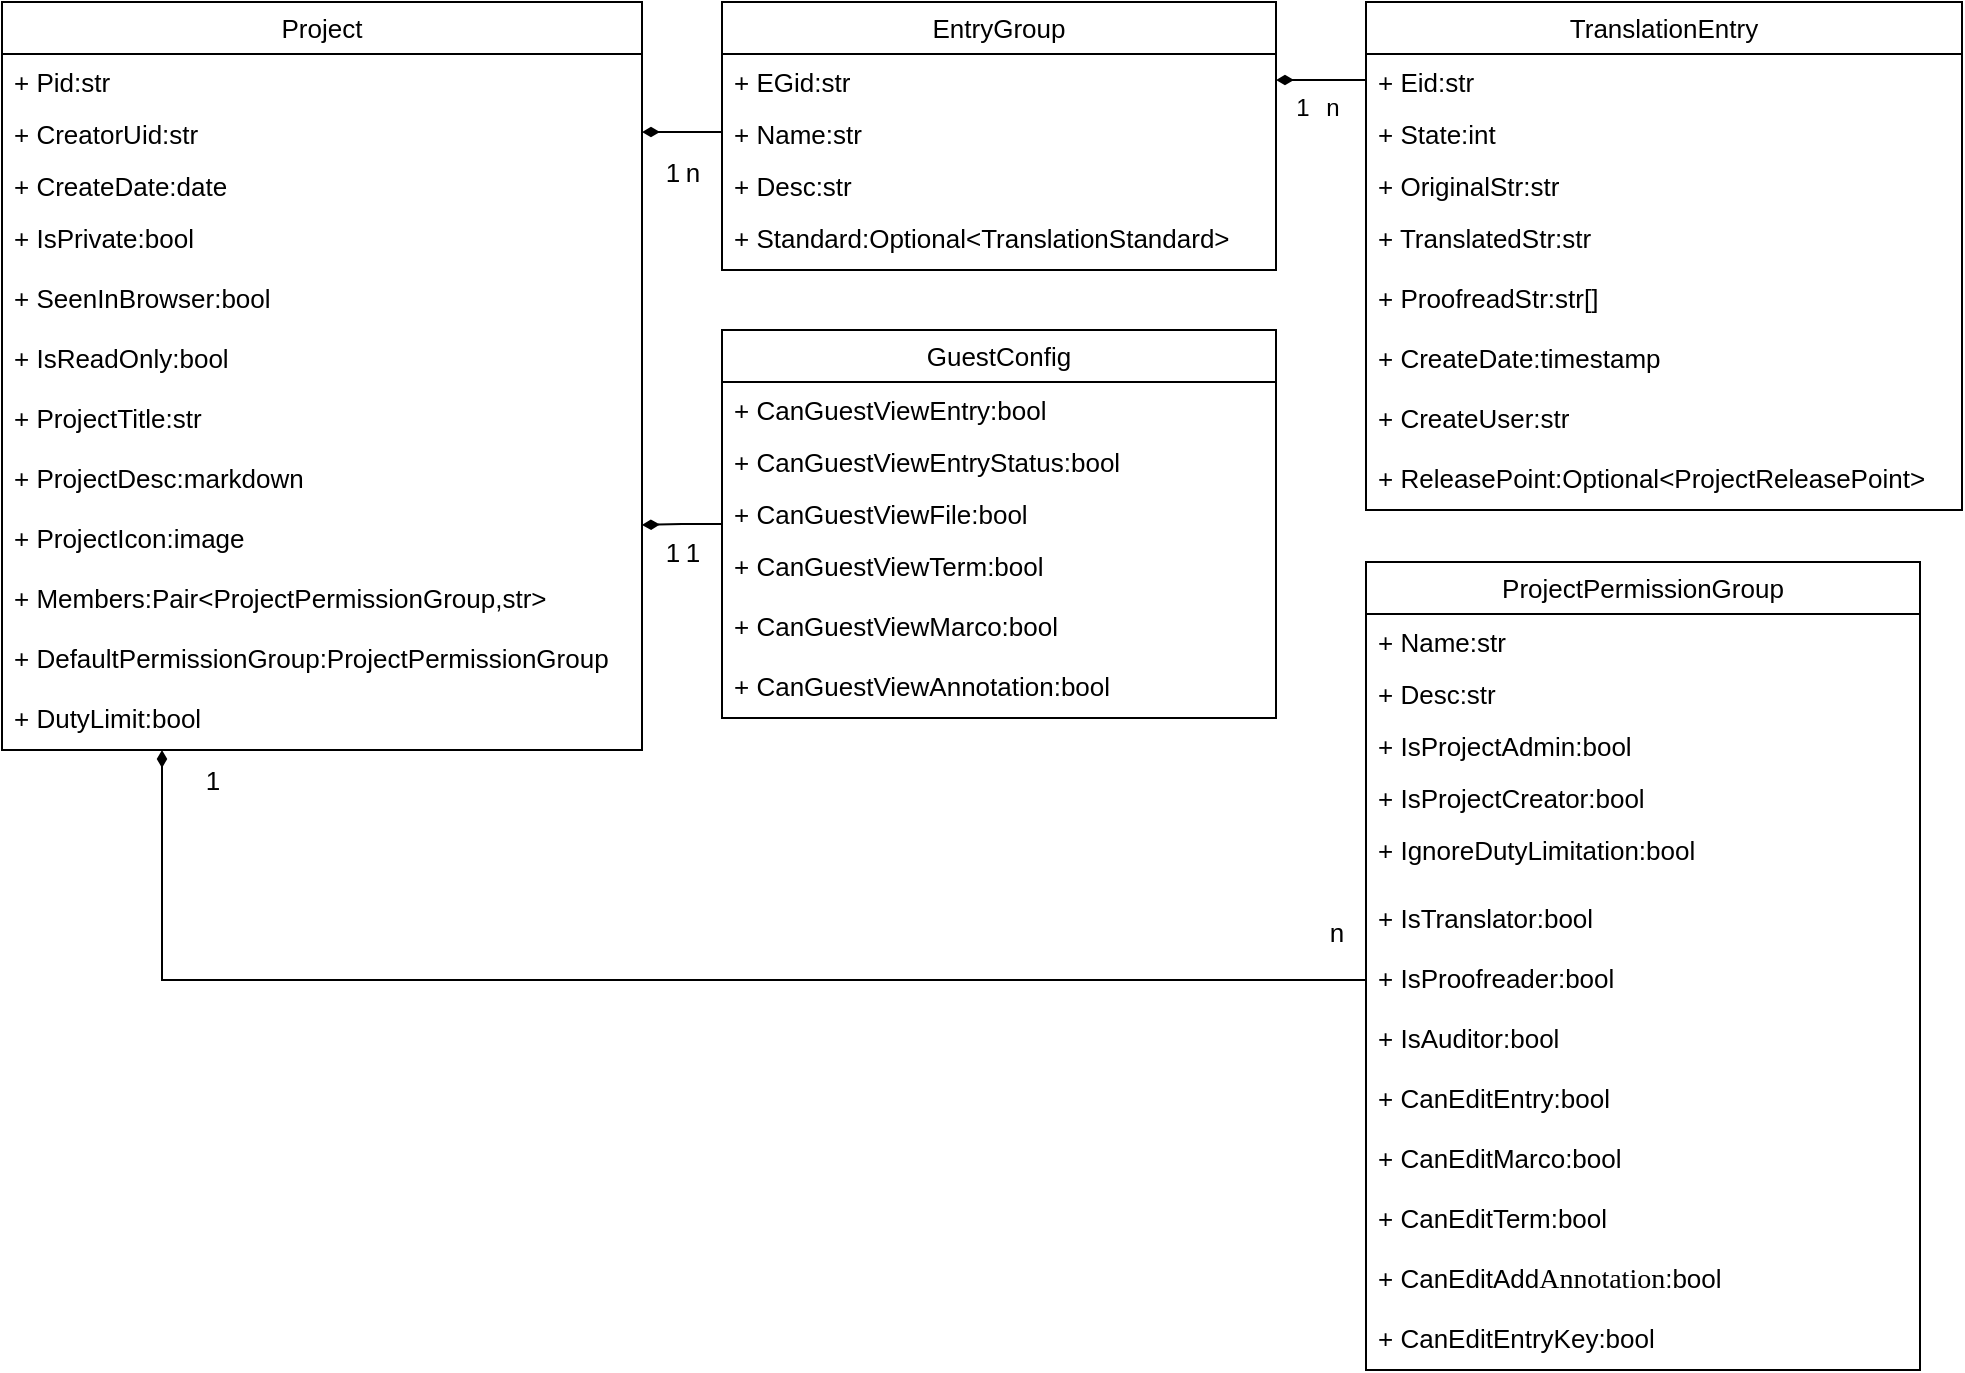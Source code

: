<mxfile version="24.3.1" type="device">
  <diagram name="第 1 页" id="duQrCIHiaqTd_Oi0UtJW">
    <mxGraphModel dx="1288" dy="648" grid="1" gridSize="10" guides="1" tooltips="1" connect="1" arrows="1" fold="1" page="1" pageScale="1" pageWidth="827" pageHeight="1169" math="0" shadow="0">
      <root>
        <mxCell id="0" />
        <mxCell id="1" parent="0" />
        <mxCell id="gI9t6yz1Oa0XXFwcf4oz-1" value="Project" style="swimlane;fontStyle=0;childLayout=stackLayout;horizontal=1;startSize=26;fillColor=none;horizontalStack=0;resizeParent=1;resizeParentMax=0;resizeLast=0;collapsible=1;marginBottom=0;whiteSpace=wrap;html=1;fontSize=13;" parent="1" vertex="1">
          <mxGeometry x="-800" y="40" width="320" height="374" as="geometry" />
        </mxCell>
        <mxCell id="gI9t6yz1Oa0XXFwcf4oz-2" value="+ Pid:str" style="text;strokeColor=none;fillColor=none;align=left;verticalAlign=top;spacingLeft=4;spacingRight=4;overflow=hidden;rotatable=0;points=[[0,0.5],[1,0.5]];portConstraint=eastwest;whiteSpace=wrap;html=1;fontSize=13;" parent="gI9t6yz1Oa0XXFwcf4oz-1" vertex="1">
          <mxGeometry y="26" width="320" height="26" as="geometry" />
        </mxCell>
        <mxCell id="gI9t6yz1Oa0XXFwcf4oz-3" value="+ CreatorUid:str" style="text;strokeColor=none;fillColor=none;align=left;verticalAlign=top;spacingLeft=4;spacingRight=4;overflow=hidden;rotatable=0;points=[[0,0.5],[1,0.5]];portConstraint=eastwest;whiteSpace=wrap;html=1;fontSize=13;" parent="gI9t6yz1Oa0XXFwcf4oz-1" vertex="1">
          <mxGeometry y="52" width="320" height="26" as="geometry" />
        </mxCell>
        <mxCell id="gI9t6yz1Oa0XXFwcf4oz-4" value="+ CreateDate:date" style="text;strokeColor=none;fillColor=none;align=left;verticalAlign=top;spacingLeft=4;spacingRight=4;overflow=hidden;rotatable=0;points=[[0,0.5],[1,0.5]];portConstraint=eastwest;whiteSpace=wrap;html=1;fontSize=13;" parent="gI9t6yz1Oa0XXFwcf4oz-1" vertex="1">
          <mxGeometry y="78" width="320" height="26" as="geometry" />
        </mxCell>
        <mxCell id="gI9t6yz1Oa0XXFwcf4oz-5" value="+ IsPrivate:bool" style="text;whiteSpace=wrap;html=1;fontFamily=Helvetica;fontSize=13;fontColor=default;spacingLeft=4;" parent="gI9t6yz1Oa0XXFwcf4oz-1" vertex="1">
          <mxGeometry y="104" width="320" height="30" as="geometry" />
        </mxCell>
        <mxCell id="gI9t6yz1Oa0XXFwcf4oz-6" value="+ SeenInBrowser:bool" style="text;whiteSpace=wrap;html=1;fontFamily=Helvetica;fontSize=13;fontColor=default;spacingLeft=4;" parent="gI9t6yz1Oa0XXFwcf4oz-1" vertex="1">
          <mxGeometry y="134" width="320" height="30" as="geometry" />
        </mxCell>
        <mxCell id="gI9t6yz1Oa0XXFwcf4oz-8" value="+ IsReadOnly:bool" style="text;whiteSpace=wrap;html=1;fontFamily=Helvetica;fontSize=13;fontColor=default;spacingLeft=4;" parent="gI9t6yz1Oa0XXFwcf4oz-1" vertex="1">
          <mxGeometry y="164" width="320" height="30" as="geometry" />
        </mxCell>
        <mxCell id="gI9t6yz1Oa0XXFwcf4oz-14" value="+ ProjectTitle:str" style="text;whiteSpace=wrap;html=1;fontFamily=Helvetica;fontSize=13;fontColor=default;spacingLeft=4;" parent="gI9t6yz1Oa0XXFwcf4oz-1" vertex="1">
          <mxGeometry y="194" width="320" height="30" as="geometry" />
        </mxCell>
        <mxCell id="gI9t6yz1Oa0XXFwcf4oz-13" value="+ ProjectDesc:markdown" style="text;whiteSpace=wrap;html=1;fontFamily=Helvetica;fontSize=13;fontColor=default;spacingLeft=4;" parent="gI9t6yz1Oa0XXFwcf4oz-1" vertex="1">
          <mxGeometry y="224" width="320" height="30" as="geometry" />
        </mxCell>
        <mxCell id="gI9t6yz1Oa0XXFwcf4oz-81" value="+ ProjectIcon:image" style="text;whiteSpace=wrap;html=1;fontFamily=Helvetica;fontSize=13;fontColor=default;spacingLeft=4;" parent="gI9t6yz1Oa0XXFwcf4oz-1" vertex="1">
          <mxGeometry y="254" width="320" height="30" as="geometry" />
        </mxCell>
        <mxCell id="gI9t6yz1Oa0XXFwcf4oz-11" value="+ Members:Pair&amp;lt;ProjectPermissionGroup,str&amp;gt;" style="text;whiteSpace=wrap;html=1;fontFamily=Helvetica;fontSize=13;fontColor=default;spacingLeft=4;" parent="gI9t6yz1Oa0XXFwcf4oz-1" vertex="1">
          <mxGeometry y="284" width="320" height="30" as="geometry" />
        </mxCell>
        <mxCell id="gI9t6yz1Oa0XXFwcf4oz-10" value="+ DefaultPermissionGroup:ProjectPermissionGroup" style="text;whiteSpace=wrap;html=1;fontFamily=Helvetica;fontSize=13;fontColor=default;spacingLeft=4;" parent="gI9t6yz1Oa0XXFwcf4oz-1" vertex="1">
          <mxGeometry y="314" width="320" height="30" as="geometry" />
        </mxCell>
        <mxCell id="3vwP5g42Gj_7aMFenWLO-6" value="+ DutyLimit:bool" style="text;whiteSpace=wrap;html=1;fontFamily=Helvetica;fontSize=13;fontColor=default;spacingLeft=4;" vertex="1" parent="gI9t6yz1Oa0XXFwcf4oz-1">
          <mxGeometry y="344" width="320" height="30" as="geometry" />
        </mxCell>
        <mxCell id="GkcXhDEHEu3UvXluwhEP-200" style="edgeStyle=orthogonalEdgeStyle;rounded=0;orthogonalLoop=1;jettySize=auto;html=1;entryX=1;entryY=0.25;entryDx=0;entryDy=0;endArrow=diamondThin;endFill=1;fontSize=13;" parent="1" source="gI9t6yz1Oa0XXFwcf4oz-17" target="gI9t6yz1Oa0XXFwcf4oz-81" edge="1">
          <mxGeometry relative="1" as="geometry" />
        </mxCell>
        <mxCell id="gI9t6yz1Oa0XXFwcf4oz-17" value="GuestConfig" style="swimlane;fontStyle=0;childLayout=stackLayout;horizontal=1;startSize=26;fillColor=none;horizontalStack=0;resizeParent=1;resizeParentMax=0;resizeLast=0;collapsible=1;marginBottom=0;whiteSpace=wrap;html=1;fontSize=13;" parent="1" vertex="1">
          <mxGeometry x="-440" y="204" width="277" height="194" as="geometry" />
        </mxCell>
        <mxCell id="gI9t6yz1Oa0XXFwcf4oz-18" value="+ CanGuestViewEntry:bool" style="text;strokeColor=none;fillColor=none;align=left;verticalAlign=top;spacingLeft=4;spacingRight=4;overflow=hidden;rotatable=0;points=[[0,0.5],[1,0.5]];portConstraint=eastwest;whiteSpace=wrap;html=1;fontSize=13;" parent="gI9t6yz1Oa0XXFwcf4oz-17" vertex="1">
          <mxGeometry y="26" width="277" height="26" as="geometry" />
        </mxCell>
        <mxCell id="gI9t6yz1Oa0XXFwcf4oz-19" value="+ CanGuestViewEntryStatus:bool" style="text;strokeColor=none;fillColor=none;align=left;verticalAlign=top;spacingLeft=4;spacingRight=4;overflow=hidden;rotatable=0;points=[[0,0.5],[1,0.5]];portConstraint=eastwest;whiteSpace=wrap;html=1;fontSize=13;" parent="gI9t6yz1Oa0XXFwcf4oz-17" vertex="1">
          <mxGeometry y="52" width="277" height="26" as="geometry" />
        </mxCell>
        <mxCell id="gI9t6yz1Oa0XXFwcf4oz-20" value="+ CanGuestViewFile:bool" style="text;strokeColor=none;fillColor=none;align=left;verticalAlign=top;spacingLeft=4;spacingRight=4;overflow=hidden;rotatable=0;points=[[0,0.5],[1,0.5]];portConstraint=eastwest;whiteSpace=wrap;html=1;fontSize=13;" parent="gI9t6yz1Oa0XXFwcf4oz-17" vertex="1">
          <mxGeometry y="78" width="277" height="26" as="geometry" />
        </mxCell>
        <mxCell id="gI9t6yz1Oa0XXFwcf4oz-21" value="+ CanGuestViewTerm:bool" style="text;whiteSpace=wrap;html=1;fontFamily=Helvetica;fontSize=13;fontColor=default;spacingLeft=4;" parent="gI9t6yz1Oa0XXFwcf4oz-17" vertex="1">
          <mxGeometry y="104" width="277" height="30" as="geometry" />
        </mxCell>
        <mxCell id="gI9t6yz1Oa0XXFwcf4oz-22" value="+ CanGuestViewMarco:bool" style="text;whiteSpace=wrap;html=1;fontFamily=Helvetica;fontSize=13;fontColor=default;spacingLeft=4;" parent="gI9t6yz1Oa0XXFwcf4oz-17" vertex="1">
          <mxGeometry y="134" width="277" height="30" as="geometry" />
        </mxCell>
        <mxCell id="gI9t6yz1Oa0XXFwcf4oz-23" value="+ CanGuestViewAnnotation:bool" style="text;whiteSpace=wrap;html=1;fontFamily=Helvetica;fontSize=13;fontColor=default;spacingLeft=4;" parent="gI9t6yz1Oa0XXFwcf4oz-17" vertex="1">
          <mxGeometry y="164" width="277" height="30" as="geometry" />
        </mxCell>
        <mxCell id="gI9t6yz1Oa0XXFwcf4oz-24" value="EntryGroup" style="swimlane;fontStyle=0;childLayout=stackLayout;horizontal=1;startSize=26;fillColor=none;horizontalStack=0;resizeParent=1;resizeParentMax=0;resizeLast=0;collapsible=1;marginBottom=0;whiteSpace=wrap;html=1;fontSize=13;" parent="1" vertex="1">
          <mxGeometry x="-440" y="40" width="277" height="134" as="geometry" />
        </mxCell>
        <mxCell id="gI9t6yz1Oa0XXFwcf4oz-25" value="+ EGid:str" style="text;strokeColor=none;fillColor=none;align=left;verticalAlign=top;spacingLeft=4;spacingRight=4;overflow=hidden;rotatable=0;points=[[0,0.5],[1,0.5]];portConstraint=eastwest;whiteSpace=wrap;html=1;fontSize=13;" parent="gI9t6yz1Oa0XXFwcf4oz-24" vertex="1">
          <mxGeometry y="26" width="277" height="26" as="geometry" />
        </mxCell>
        <mxCell id="gI9t6yz1Oa0XXFwcf4oz-26" value="+ Name:str" style="text;strokeColor=none;fillColor=none;align=left;verticalAlign=top;spacingLeft=4;spacingRight=4;overflow=hidden;rotatable=0;points=[[0,0.5],[1,0.5]];portConstraint=eastwest;whiteSpace=wrap;html=1;fontSize=13;" parent="gI9t6yz1Oa0XXFwcf4oz-24" vertex="1">
          <mxGeometry y="52" width="277" height="26" as="geometry" />
        </mxCell>
        <mxCell id="gI9t6yz1Oa0XXFwcf4oz-27" value="+ Desc:str" style="text;strokeColor=none;fillColor=none;align=left;verticalAlign=top;spacingLeft=4;spacingRight=4;overflow=hidden;rotatable=0;points=[[0,0.5],[1,0.5]];portConstraint=eastwest;whiteSpace=wrap;html=1;fontSize=13;" parent="gI9t6yz1Oa0XXFwcf4oz-24" vertex="1">
          <mxGeometry y="78" width="277" height="26" as="geometry" />
        </mxCell>
        <mxCell id="gI9t6yz1Oa0XXFwcf4oz-28" value="+ Standard:Optional&amp;lt;TranslationStandard&amp;gt;" style="text;whiteSpace=wrap;html=1;fontFamily=Helvetica;fontSize=13;fontColor=default;spacingLeft=4;" parent="gI9t6yz1Oa0XXFwcf4oz-24" vertex="1">
          <mxGeometry y="104" width="277" height="30" as="geometry" />
        </mxCell>
        <mxCell id="gI9t6yz1Oa0XXFwcf4oz-29" value="TranslationEntry" style="swimlane;fontStyle=0;childLayout=stackLayout;horizontal=1;startSize=26;fillColor=none;horizontalStack=0;resizeParent=1;resizeParentMax=0;resizeLast=0;collapsible=1;marginBottom=0;whiteSpace=wrap;html=1;fontSize=13;" parent="1" vertex="1">
          <mxGeometry x="-118" y="40" width="298" height="254" as="geometry" />
        </mxCell>
        <mxCell id="gI9t6yz1Oa0XXFwcf4oz-30" value="+ Eid:str" style="text;strokeColor=none;fillColor=none;align=left;verticalAlign=top;spacingLeft=4;spacingRight=4;overflow=hidden;rotatable=0;points=[[0,0.5],[1,0.5]];portConstraint=eastwest;whiteSpace=wrap;html=1;fontSize=13;" parent="gI9t6yz1Oa0XXFwcf4oz-29" vertex="1">
          <mxGeometry y="26" width="298" height="26" as="geometry" />
        </mxCell>
        <mxCell id="gI9t6yz1Oa0XXFwcf4oz-31" value="+ State:int" style="text;strokeColor=none;fillColor=none;align=left;verticalAlign=top;spacingLeft=4;spacingRight=4;overflow=hidden;rotatable=0;points=[[0,0.5],[1,0.5]];portConstraint=eastwest;whiteSpace=wrap;html=1;fontSize=13;" parent="gI9t6yz1Oa0XXFwcf4oz-29" vertex="1">
          <mxGeometry y="52" width="298" height="26" as="geometry" />
        </mxCell>
        <mxCell id="gI9t6yz1Oa0XXFwcf4oz-32" value="+ OriginalStr:str" style="text;strokeColor=none;fillColor=none;align=left;verticalAlign=top;spacingLeft=4;spacingRight=4;overflow=hidden;rotatable=0;points=[[0,0.5],[1,0.5]];portConstraint=eastwest;whiteSpace=wrap;html=1;fontSize=13;" parent="gI9t6yz1Oa0XXFwcf4oz-29" vertex="1">
          <mxGeometry y="78" width="298" height="26" as="geometry" />
        </mxCell>
        <mxCell id="gI9t6yz1Oa0XXFwcf4oz-33" value="+ TranslatedStr:str" style="text;whiteSpace=wrap;html=1;fontFamily=Helvetica;fontSize=13;fontColor=default;spacingLeft=4;" parent="gI9t6yz1Oa0XXFwcf4oz-29" vertex="1">
          <mxGeometry y="104" width="298" height="30" as="geometry" />
        </mxCell>
        <mxCell id="gI9t6yz1Oa0XXFwcf4oz-39" value="+ ProofreadStr:str[]" style="text;whiteSpace=wrap;html=1;fontFamily=Helvetica;fontSize=13;fontColor=default;spacingLeft=4;" parent="gI9t6yz1Oa0XXFwcf4oz-29" vertex="1">
          <mxGeometry y="134" width="298" height="30" as="geometry" />
        </mxCell>
        <mxCell id="gI9t6yz1Oa0XXFwcf4oz-41" value="+ CreateDate:timestamp" style="text;whiteSpace=wrap;html=1;fontFamily=Helvetica;fontSize=13;fontColor=default;spacingLeft=4;" parent="gI9t6yz1Oa0XXFwcf4oz-29" vertex="1">
          <mxGeometry y="164" width="298" height="30" as="geometry" />
        </mxCell>
        <mxCell id="gI9t6yz1Oa0XXFwcf4oz-40" value="+ CreateUser:str" style="text;whiteSpace=wrap;html=1;fontFamily=Helvetica;fontSize=13;fontColor=default;spacingLeft=4;" parent="gI9t6yz1Oa0XXFwcf4oz-29" vertex="1">
          <mxGeometry y="194" width="298" height="30" as="geometry" />
        </mxCell>
        <mxCell id="GkcXhDEHEu3UvXluwhEP-43" value="+ ReleasePoint:Optional&amp;lt;ProjectReleasePoint&amp;gt;" style="text;whiteSpace=wrap;html=1;fontFamily=Helvetica;fontSize=13;fontColor=default;spacingLeft=4;" parent="gI9t6yz1Oa0XXFwcf4oz-29" vertex="1">
          <mxGeometry y="224" width="298" height="30" as="geometry" />
        </mxCell>
        <mxCell id="gI9t6yz1Oa0XXFwcf4oz-61" value="ProjectPermissionGroup" style="swimlane;fontStyle=0;childLayout=stackLayout;horizontal=1;startSize=26;fillColor=none;horizontalStack=0;resizeParent=1;resizeParentMax=0;resizeLast=0;collapsible=1;marginBottom=0;whiteSpace=wrap;html=1;fontSize=13;" parent="1" vertex="1">
          <mxGeometry x="-118" y="320" width="277" height="404" as="geometry" />
        </mxCell>
        <mxCell id="gI9t6yz1Oa0XXFwcf4oz-62" value="+ Name:str" style="text;strokeColor=none;fillColor=none;align=left;verticalAlign=top;spacingLeft=4;spacingRight=4;overflow=hidden;rotatable=0;points=[[0,0.5],[1,0.5]];portConstraint=eastwest;whiteSpace=wrap;html=1;fontSize=13;" parent="gI9t6yz1Oa0XXFwcf4oz-61" vertex="1">
          <mxGeometry y="26" width="277" height="26" as="geometry" />
        </mxCell>
        <mxCell id="3vwP5g42Gj_7aMFenWLO-3" value="+ Desc:str" style="text;strokeColor=none;fillColor=none;align=left;verticalAlign=top;spacingLeft=4;spacingRight=4;overflow=hidden;rotatable=0;points=[[0,0.5],[1,0.5]];portConstraint=eastwest;whiteSpace=wrap;html=1;fontSize=13;" vertex="1" parent="gI9t6yz1Oa0XXFwcf4oz-61">
          <mxGeometry y="52" width="277" height="26" as="geometry" />
        </mxCell>
        <mxCell id="3vwP5g42Gj_7aMFenWLO-8" value="+ IsProjectAdmin:bool" style="text;strokeColor=none;fillColor=none;align=left;verticalAlign=top;spacingLeft=4;spacingRight=4;overflow=hidden;rotatable=0;points=[[0,0.5],[1,0.5]];portConstraint=eastwest;whiteSpace=wrap;html=1;fontSize=13;" vertex="1" parent="gI9t6yz1Oa0XXFwcf4oz-61">
          <mxGeometry y="78" width="277" height="26" as="geometry" />
        </mxCell>
        <mxCell id="gI9t6yz1Oa0XXFwcf4oz-64" value="+ IsProjectCreator:bool" style="text;strokeColor=none;fillColor=none;align=left;verticalAlign=top;spacingLeft=4;spacingRight=4;overflow=hidden;rotatable=0;points=[[0,0.5],[1,0.5]];portConstraint=eastwest;whiteSpace=wrap;html=1;fontSize=13;" parent="gI9t6yz1Oa0XXFwcf4oz-61" vertex="1">
          <mxGeometry y="104" width="277" height="26" as="geometry" />
        </mxCell>
        <mxCell id="gI9t6yz1Oa0XXFwcf4oz-71" value="+ IgnoreDutyLimitation:bool" style="text;whiteSpace=wrap;html=1;fontFamily=Helvetica;fontSize=13;fontColor=default;spacingLeft=4;align=left;verticalAlign=top;" parent="gI9t6yz1Oa0XXFwcf4oz-61" vertex="1">
          <mxGeometry y="130" width="277" height="34" as="geometry" />
        </mxCell>
        <mxCell id="gI9t6yz1Oa0XXFwcf4oz-70" value="+ IsTranslator:bool" style="text;whiteSpace=wrap;html=1;fontFamily=Helvetica;fontSize=13;fontColor=default;spacingLeft=4;" parent="gI9t6yz1Oa0XXFwcf4oz-61" vertex="1">
          <mxGeometry y="164" width="277" height="30" as="geometry" />
        </mxCell>
        <mxCell id="gI9t6yz1Oa0XXFwcf4oz-69" value="+ IsProofreader:bool" style="text;whiteSpace=wrap;html=1;fontFamily=Helvetica;fontSize=13;fontColor=default;spacingLeft=4;" parent="gI9t6yz1Oa0XXFwcf4oz-61" vertex="1">
          <mxGeometry y="194" width="277" height="30" as="geometry" />
        </mxCell>
        <mxCell id="gI9t6yz1Oa0XXFwcf4oz-68" value="+ IsAuditor:bool" style="text;whiteSpace=wrap;html=1;fontFamily=Helvetica;fontSize=13;fontColor=default;spacingLeft=4;" parent="gI9t6yz1Oa0XXFwcf4oz-61" vertex="1">
          <mxGeometry y="224" width="277" height="30" as="geometry" />
        </mxCell>
        <mxCell id="gI9t6yz1Oa0XXFwcf4oz-67" value="+ CanEditEntry:bool" style="text;whiteSpace=wrap;html=1;fontFamily=Helvetica;fontSize=13;fontColor=default;spacingLeft=4;" parent="gI9t6yz1Oa0XXFwcf4oz-61" vertex="1">
          <mxGeometry y="254" width="277" height="30" as="geometry" />
        </mxCell>
        <mxCell id="gI9t6yz1Oa0XXFwcf4oz-66" value="+ CanEditMarco:bool" style="text;whiteSpace=wrap;html=1;fontFamily=Helvetica;fontSize=13;fontColor=default;spacingLeft=4;" parent="gI9t6yz1Oa0XXFwcf4oz-61" vertex="1">
          <mxGeometry y="284" width="277" height="30" as="geometry" />
        </mxCell>
        <mxCell id="gI9t6yz1Oa0XXFwcf4oz-65" value="+ CanEditTerm:bool" style="text;whiteSpace=wrap;html=1;fontFamily=Helvetica;fontSize=13;fontColor=default;spacingLeft=4;" parent="gI9t6yz1Oa0XXFwcf4oz-61" vertex="1">
          <mxGeometry y="314" width="277" height="30" as="geometry" />
        </mxCell>
        <mxCell id="gI9t6yz1Oa0XXFwcf4oz-72" value="+ CanEditAdd&lt;span style=&quot;font-size:10.5pt;mso-bidi-font-size:&lt;br/&gt;11.0pt;font-family:等线;mso-ascii-theme-font:minor-latin;mso-fareast-theme-font:&lt;br/&gt;minor-fareast;mso-hansi-theme-font:minor-latin;mso-bidi-font-family:&amp;quot;Times New Roman&amp;quot;;&lt;br/&gt;mso-bidi-theme-font:minor-bidi;mso-ansi-language:EN-US;mso-fareast-language:&lt;br/&gt;ZH-CN;mso-bidi-language:AR-SA&quot; lang=&quot;EN-US&quot;&gt;Annotation&lt;/span&gt;:bool" style="text;whiteSpace=wrap;html=1;fontFamily=Helvetica;fontSize=13;fontColor=default;spacingLeft=4;" parent="gI9t6yz1Oa0XXFwcf4oz-61" vertex="1">
          <mxGeometry y="344" width="277" height="30" as="geometry" />
        </mxCell>
        <mxCell id="gI9t6yz1Oa0XXFwcf4oz-73" value="+ CanEditEntryKey:bool" style="text;whiteSpace=wrap;html=1;fontFamily=Helvetica;fontSize=13;fontColor=default;spacingLeft=4;" parent="gI9t6yz1Oa0XXFwcf4oz-61" vertex="1">
          <mxGeometry y="374" width="277" height="30" as="geometry" />
        </mxCell>
        <mxCell id="GkcXhDEHEu3UvXluwhEP-199" style="edgeStyle=orthogonalEdgeStyle;rounded=0;orthogonalLoop=1;jettySize=auto;html=1;exitX=0;exitY=0.5;exitDx=0;exitDy=0;endArrow=diamondThin;endFill=1;fontSize=13;entryX=0.25;entryY=1;entryDx=0;entryDy=0;" parent="1" source="gI9t6yz1Oa0XXFwcf4oz-69" target="gI9t6yz1Oa0XXFwcf4oz-1" edge="1">
          <mxGeometry relative="1" as="geometry">
            <mxPoint x="-720" y="420" as="targetPoint" />
          </mxGeometry>
        </mxCell>
        <mxCell id="GkcXhDEHEu3UvXluwhEP-201" style="edgeStyle=orthogonalEdgeStyle;rounded=0;orthogonalLoop=1;jettySize=auto;html=1;entryX=1;entryY=0.5;entryDx=0;entryDy=0;endArrow=diamondThin;endFill=1;fontSize=13;" parent="1" source="gI9t6yz1Oa0XXFwcf4oz-26" target="gI9t6yz1Oa0XXFwcf4oz-3" edge="1">
          <mxGeometry relative="1" as="geometry" />
        </mxCell>
        <mxCell id="GkcXhDEHEu3UvXluwhEP-243" style="edgeStyle=orthogonalEdgeStyle;rounded=0;orthogonalLoop=1;jettySize=auto;html=1;exitX=0;exitY=0.5;exitDx=0;exitDy=0;entryX=1;entryY=0.5;entryDx=0;entryDy=0;endArrow=diamondThin;endFill=1;fontSize=13;" parent="1" source="gI9t6yz1Oa0XXFwcf4oz-30" target="gI9t6yz1Oa0XXFwcf4oz-25" edge="1">
          <mxGeometry relative="1" as="geometry">
            <mxPoint x="-110" y="79" as="targetPoint" />
          </mxGeometry>
        </mxCell>
        <mxCell id="GkcXhDEHEu3UvXluwhEP-250" value="1" style="text;html=1;align=center;verticalAlign=middle;resizable=0;points=[];autosize=1;strokeColor=none;fillColor=none;fontSize=13;" parent="1" vertex="1">
          <mxGeometry x="-710" y="414" width="30" height="30" as="geometry" />
        </mxCell>
        <mxCell id="GkcXhDEHEu3UvXluwhEP-251" value="n" style="text;html=1;align=center;verticalAlign=middle;resizable=0;points=[];autosize=1;strokeColor=none;fillColor=none;fontSize=13;" parent="1" vertex="1">
          <mxGeometry x="-148" y="490" width="30" height="30" as="geometry" />
        </mxCell>
        <mxCell id="GkcXhDEHEu3UvXluwhEP-259" value="1" style="text;html=1;align=center;verticalAlign=middle;resizable=0;points=[];autosize=1;strokeColor=none;fillColor=none;fontSize=13;" parent="1" vertex="1">
          <mxGeometry x="-480" y="300" width="30" height="30" as="geometry" />
        </mxCell>
        <mxCell id="GkcXhDEHEu3UvXluwhEP-260" value="1" style="text;html=1;align=center;verticalAlign=middle;resizable=0;points=[];autosize=1;strokeColor=none;fillColor=none;fontSize=13;" parent="1" vertex="1">
          <mxGeometry x="-470" y="300" width="30" height="30" as="geometry" />
        </mxCell>
        <mxCell id="GkcXhDEHEu3UvXluwhEP-261" value="1" style="text;html=1;align=center;verticalAlign=middle;resizable=0;points=[];autosize=1;strokeColor=none;fillColor=none;fontSize=13;" parent="1" vertex="1">
          <mxGeometry x="-480" y="110" width="30" height="30" as="geometry" />
        </mxCell>
        <mxCell id="GkcXhDEHEu3UvXluwhEP-262" value="n" style="text;html=1;align=center;verticalAlign=middle;resizable=0;points=[];autosize=1;strokeColor=none;fillColor=none;fontSize=13;" parent="1" vertex="1">
          <mxGeometry x="-470" y="110" width="30" height="30" as="geometry" />
        </mxCell>
        <mxCell id="3vwP5g42Gj_7aMFenWLO-1" value="1" style="text;html=1;align=center;verticalAlign=middle;resizable=0;points=[];autosize=1;strokeColor=none;fillColor=none;" vertex="1" parent="1">
          <mxGeometry x="-165" y="78" width="30" height="30" as="geometry" />
        </mxCell>
        <mxCell id="3vwP5g42Gj_7aMFenWLO-2" value="n" style="text;html=1;align=center;verticalAlign=middle;resizable=0;points=[];autosize=1;strokeColor=none;fillColor=none;" vertex="1" parent="1">
          <mxGeometry x="-150" y="78" width="30" height="30" as="geometry" />
        </mxCell>
      </root>
    </mxGraphModel>
  </diagram>
</mxfile>

